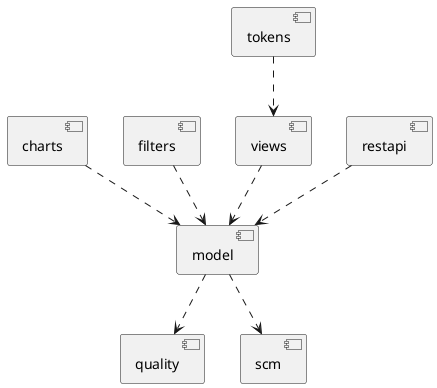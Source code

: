 @startuml

component "charts"
component "filters"
component "model"
component "views"
component "quality"
component "restapi"

component "scm"
component "tokens"

charts ..> model
filters ..> model
views ..> model
restapi ..> model

model ..> scm
model ..> quality

tokens ..> views

@enduml